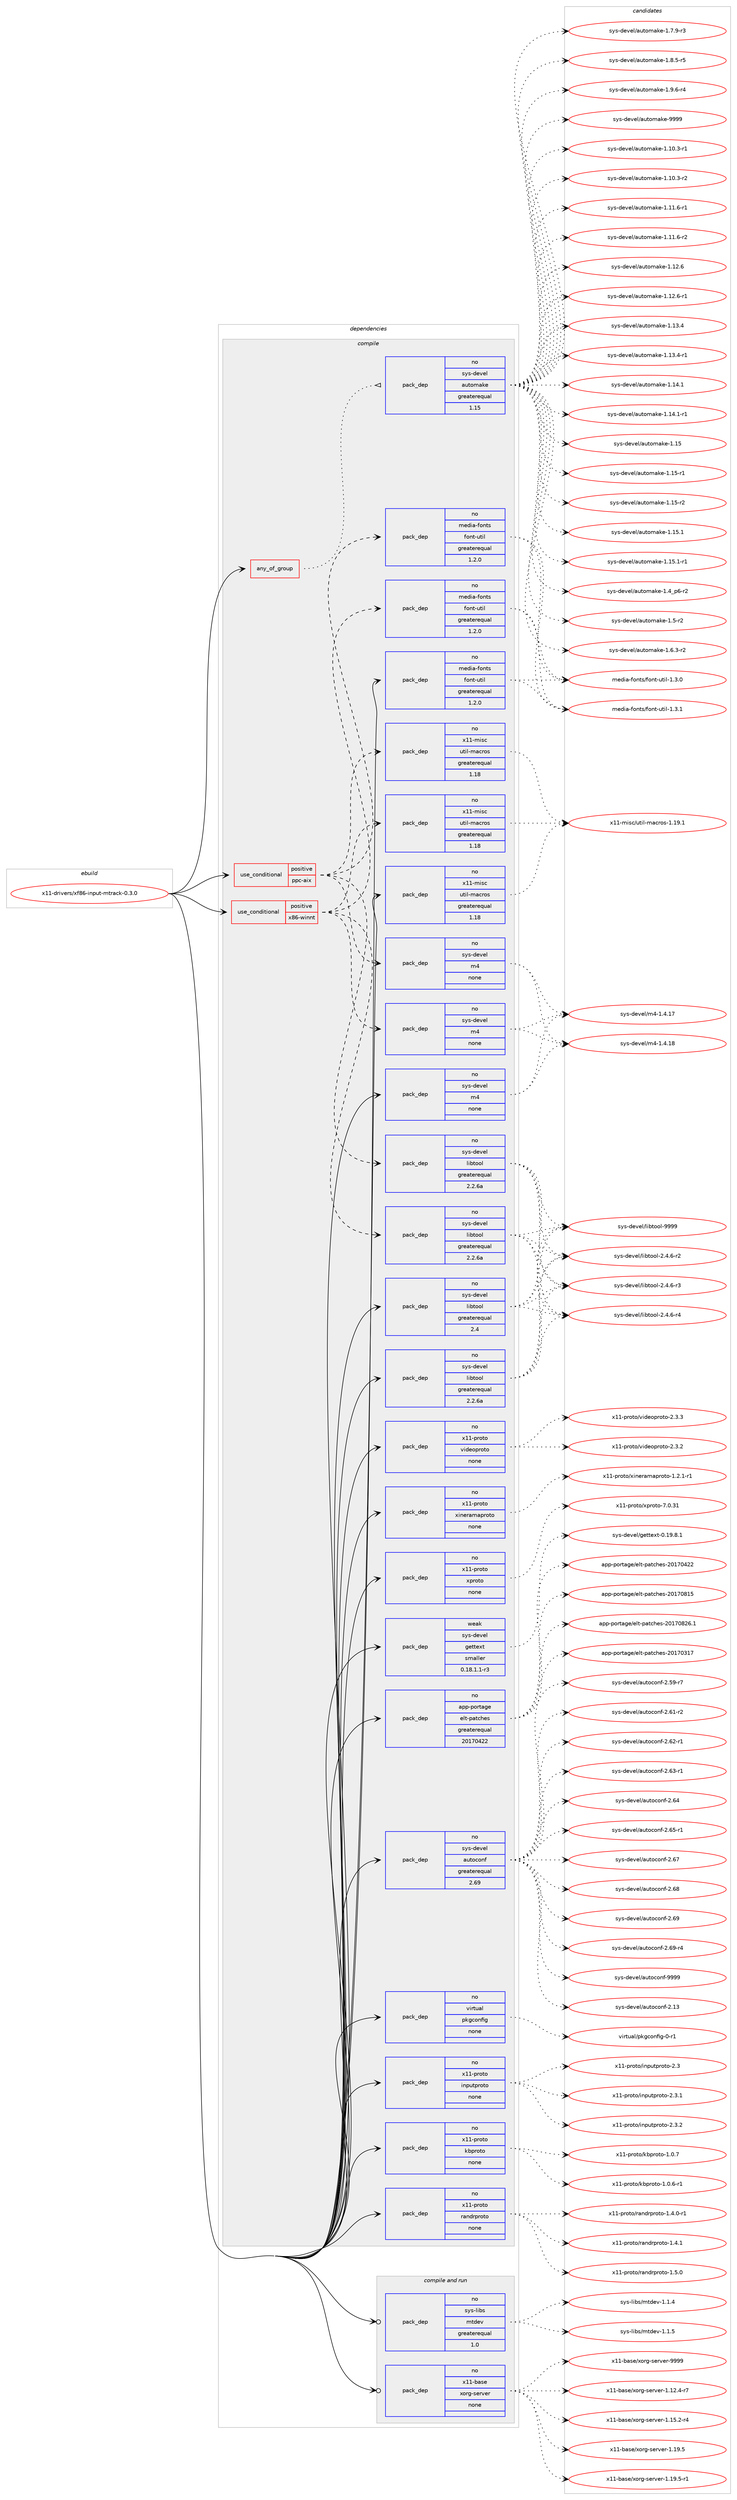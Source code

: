 digraph prolog {

# *************
# Graph options
# *************

newrank=true;
concentrate=true;
compound=true;
graph [rankdir=LR,fontname=Helvetica,fontsize=10,ranksep=1.5];#, ranksep=2.5, nodesep=0.2];
edge  [arrowhead=vee];
node  [fontname=Helvetica,fontsize=10];

# **********
# The ebuild
# **********

subgraph cluster_leftcol {
color=gray;
rank=same;
label=<<i>ebuild</i>>;
id [label="x11-drivers/xf86-input-mtrack-0.3.0", color=red, width=4, href="../x11-drivers/xf86-input-mtrack-0.3.0.svg"];
}

# ****************
# The dependencies
# ****************

subgraph cluster_midcol {
color=gray;
label=<<i>dependencies</i>>;
subgraph cluster_compile {
fillcolor="#eeeeee";
style=filled;
label=<<i>compile</i>>;
subgraph any9133 {
dependency512741 [label=<<TABLE BORDER="0" CELLBORDER="1" CELLSPACING="0" CELLPADDING="4"><TR><TD CELLPADDING="10">any_of_group</TD></TR></TABLE>>, shape=none, color=red];subgraph pack381404 {
dependency512742 [label=<<TABLE BORDER="0" CELLBORDER="1" CELLSPACING="0" CELLPADDING="4" WIDTH="220"><TR><TD ROWSPAN="6" CELLPADDING="30">pack_dep</TD></TR><TR><TD WIDTH="110">no</TD></TR><TR><TD>sys-devel</TD></TR><TR><TD>automake</TD></TR><TR><TD>greaterequal</TD></TR><TR><TD>1.15</TD></TR></TABLE>>, shape=none, color=blue];
}
dependency512741:e -> dependency512742:w [weight=20,style="dotted",arrowhead="oinv"];
}
id:e -> dependency512741:w [weight=20,style="solid",arrowhead="vee"];
subgraph cond121865 {
dependency512743 [label=<<TABLE BORDER="0" CELLBORDER="1" CELLSPACING="0" CELLPADDING="4"><TR><TD ROWSPAN="3" CELLPADDING="10">use_conditional</TD></TR><TR><TD>positive</TD></TR><TR><TD>ppc-aix</TD></TR></TABLE>>, shape=none, color=red];
subgraph pack381405 {
dependency512744 [label=<<TABLE BORDER="0" CELLBORDER="1" CELLSPACING="0" CELLPADDING="4" WIDTH="220"><TR><TD ROWSPAN="6" CELLPADDING="30">pack_dep</TD></TR><TR><TD WIDTH="110">no</TD></TR><TR><TD>sys-devel</TD></TR><TR><TD>libtool</TD></TR><TR><TD>greaterequal</TD></TR><TR><TD>2.2.6a</TD></TR></TABLE>>, shape=none, color=blue];
}
dependency512743:e -> dependency512744:w [weight=20,style="dashed",arrowhead="vee"];
subgraph pack381406 {
dependency512745 [label=<<TABLE BORDER="0" CELLBORDER="1" CELLSPACING="0" CELLPADDING="4" WIDTH="220"><TR><TD ROWSPAN="6" CELLPADDING="30">pack_dep</TD></TR><TR><TD WIDTH="110">no</TD></TR><TR><TD>sys-devel</TD></TR><TR><TD>m4</TD></TR><TR><TD>none</TD></TR><TR><TD></TD></TR></TABLE>>, shape=none, color=blue];
}
dependency512743:e -> dependency512745:w [weight=20,style="dashed",arrowhead="vee"];
subgraph pack381407 {
dependency512746 [label=<<TABLE BORDER="0" CELLBORDER="1" CELLSPACING="0" CELLPADDING="4" WIDTH="220"><TR><TD ROWSPAN="6" CELLPADDING="30">pack_dep</TD></TR><TR><TD WIDTH="110">no</TD></TR><TR><TD>x11-misc</TD></TR><TR><TD>util-macros</TD></TR><TR><TD>greaterequal</TD></TR><TR><TD>1.18</TD></TR></TABLE>>, shape=none, color=blue];
}
dependency512743:e -> dependency512746:w [weight=20,style="dashed",arrowhead="vee"];
subgraph pack381408 {
dependency512747 [label=<<TABLE BORDER="0" CELLBORDER="1" CELLSPACING="0" CELLPADDING="4" WIDTH="220"><TR><TD ROWSPAN="6" CELLPADDING="30">pack_dep</TD></TR><TR><TD WIDTH="110">no</TD></TR><TR><TD>media-fonts</TD></TR><TR><TD>font-util</TD></TR><TR><TD>greaterequal</TD></TR><TR><TD>1.2.0</TD></TR></TABLE>>, shape=none, color=blue];
}
dependency512743:e -> dependency512747:w [weight=20,style="dashed",arrowhead="vee"];
}
id:e -> dependency512743:w [weight=20,style="solid",arrowhead="vee"];
subgraph cond121866 {
dependency512748 [label=<<TABLE BORDER="0" CELLBORDER="1" CELLSPACING="0" CELLPADDING="4"><TR><TD ROWSPAN="3" CELLPADDING="10">use_conditional</TD></TR><TR><TD>positive</TD></TR><TR><TD>x86-winnt</TD></TR></TABLE>>, shape=none, color=red];
subgraph pack381409 {
dependency512749 [label=<<TABLE BORDER="0" CELLBORDER="1" CELLSPACING="0" CELLPADDING="4" WIDTH="220"><TR><TD ROWSPAN="6" CELLPADDING="30">pack_dep</TD></TR><TR><TD WIDTH="110">no</TD></TR><TR><TD>sys-devel</TD></TR><TR><TD>libtool</TD></TR><TR><TD>greaterequal</TD></TR><TR><TD>2.2.6a</TD></TR></TABLE>>, shape=none, color=blue];
}
dependency512748:e -> dependency512749:w [weight=20,style="dashed",arrowhead="vee"];
subgraph pack381410 {
dependency512750 [label=<<TABLE BORDER="0" CELLBORDER="1" CELLSPACING="0" CELLPADDING="4" WIDTH="220"><TR><TD ROWSPAN="6" CELLPADDING="30">pack_dep</TD></TR><TR><TD WIDTH="110">no</TD></TR><TR><TD>sys-devel</TD></TR><TR><TD>m4</TD></TR><TR><TD>none</TD></TR><TR><TD></TD></TR></TABLE>>, shape=none, color=blue];
}
dependency512748:e -> dependency512750:w [weight=20,style="dashed",arrowhead="vee"];
subgraph pack381411 {
dependency512751 [label=<<TABLE BORDER="0" CELLBORDER="1" CELLSPACING="0" CELLPADDING="4" WIDTH="220"><TR><TD ROWSPAN="6" CELLPADDING="30">pack_dep</TD></TR><TR><TD WIDTH="110">no</TD></TR><TR><TD>x11-misc</TD></TR><TR><TD>util-macros</TD></TR><TR><TD>greaterequal</TD></TR><TR><TD>1.18</TD></TR></TABLE>>, shape=none, color=blue];
}
dependency512748:e -> dependency512751:w [weight=20,style="dashed",arrowhead="vee"];
subgraph pack381412 {
dependency512752 [label=<<TABLE BORDER="0" CELLBORDER="1" CELLSPACING="0" CELLPADDING="4" WIDTH="220"><TR><TD ROWSPAN="6" CELLPADDING="30">pack_dep</TD></TR><TR><TD WIDTH="110">no</TD></TR><TR><TD>media-fonts</TD></TR><TR><TD>font-util</TD></TR><TR><TD>greaterequal</TD></TR><TR><TD>1.2.0</TD></TR></TABLE>>, shape=none, color=blue];
}
dependency512748:e -> dependency512752:w [weight=20,style="dashed",arrowhead="vee"];
}
id:e -> dependency512748:w [weight=20,style="solid",arrowhead="vee"];
subgraph pack381413 {
dependency512753 [label=<<TABLE BORDER="0" CELLBORDER="1" CELLSPACING="0" CELLPADDING="4" WIDTH="220"><TR><TD ROWSPAN="6" CELLPADDING="30">pack_dep</TD></TR><TR><TD WIDTH="110">no</TD></TR><TR><TD>app-portage</TD></TR><TR><TD>elt-patches</TD></TR><TR><TD>greaterequal</TD></TR><TR><TD>20170422</TD></TR></TABLE>>, shape=none, color=blue];
}
id:e -> dependency512753:w [weight=20,style="solid",arrowhead="vee"];
subgraph pack381414 {
dependency512754 [label=<<TABLE BORDER="0" CELLBORDER="1" CELLSPACING="0" CELLPADDING="4" WIDTH="220"><TR><TD ROWSPAN="6" CELLPADDING="30">pack_dep</TD></TR><TR><TD WIDTH="110">no</TD></TR><TR><TD>media-fonts</TD></TR><TR><TD>font-util</TD></TR><TR><TD>greaterequal</TD></TR><TR><TD>1.2.0</TD></TR></TABLE>>, shape=none, color=blue];
}
id:e -> dependency512754:w [weight=20,style="solid",arrowhead="vee"];
subgraph pack381415 {
dependency512755 [label=<<TABLE BORDER="0" CELLBORDER="1" CELLSPACING="0" CELLPADDING="4" WIDTH="220"><TR><TD ROWSPAN="6" CELLPADDING="30">pack_dep</TD></TR><TR><TD WIDTH="110">no</TD></TR><TR><TD>sys-devel</TD></TR><TR><TD>autoconf</TD></TR><TR><TD>greaterequal</TD></TR><TR><TD>2.69</TD></TR></TABLE>>, shape=none, color=blue];
}
id:e -> dependency512755:w [weight=20,style="solid",arrowhead="vee"];
subgraph pack381416 {
dependency512756 [label=<<TABLE BORDER="0" CELLBORDER="1" CELLSPACING="0" CELLPADDING="4" WIDTH="220"><TR><TD ROWSPAN="6" CELLPADDING="30">pack_dep</TD></TR><TR><TD WIDTH="110">no</TD></TR><TR><TD>sys-devel</TD></TR><TR><TD>libtool</TD></TR><TR><TD>greaterequal</TD></TR><TR><TD>2.2.6a</TD></TR></TABLE>>, shape=none, color=blue];
}
id:e -> dependency512756:w [weight=20,style="solid",arrowhead="vee"];
subgraph pack381417 {
dependency512757 [label=<<TABLE BORDER="0" CELLBORDER="1" CELLSPACING="0" CELLPADDING="4" WIDTH="220"><TR><TD ROWSPAN="6" CELLPADDING="30">pack_dep</TD></TR><TR><TD WIDTH="110">no</TD></TR><TR><TD>sys-devel</TD></TR><TR><TD>libtool</TD></TR><TR><TD>greaterequal</TD></TR><TR><TD>2.4</TD></TR></TABLE>>, shape=none, color=blue];
}
id:e -> dependency512757:w [weight=20,style="solid",arrowhead="vee"];
subgraph pack381418 {
dependency512758 [label=<<TABLE BORDER="0" CELLBORDER="1" CELLSPACING="0" CELLPADDING="4" WIDTH="220"><TR><TD ROWSPAN="6" CELLPADDING="30">pack_dep</TD></TR><TR><TD WIDTH="110">no</TD></TR><TR><TD>sys-devel</TD></TR><TR><TD>m4</TD></TR><TR><TD>none</TD></TR><TR><TD></TD></TR></TABLE>>, shape=none, color=blue];
}
id:e -> dependency512758:w [weight=20,style="solid",arrowhead="vee"];
subgraph pack381419 {
dependency512759 [label=<<TABLE BORDER="0" CELLBORDER="1" CELLSPACING="0" CELLPADDING="4" WIDTH="220"><TR><TD ROWSPAN="6" CELLPADDING="30">pack_dep</TD></TR><TR><TD WIDTH="110">no</TD></TR><TR><TD>virtual</TD></TR><TR><TD>pkgconfig</TD></TR><TR><TD>none</TD></TR><TR><TD></TD></TR></TABLE>>, shape=none, color=blue];
}
id:e -> dependency512759:w [weight=20,style="solid",arrowhead="vee"];
subgraph pack381420 {
dependency512760 [label=<<TABLE BORDER="0" CELLBORDER="1" CELLSPACING="0" CELLPADDING="4" WIDTH="220"><TR><TD ROWSPAN="6" CELLPADDING="30">pack_dep</TD></TR><TR><TD WIDTH="110">no</TD></TR><TR><TD>x11-misc</TD></TR><TR><TD>util-macros</TD></TR><TR><TD>greaterequal</TD></TR><TR><TD>1.18</TD></TR></TABLE>>, shape=none, color=blue];
}
id:e -> dependency512760:w [weight=20,style="solid",arrowhead="vee"];
subgraph pack381421 {
dependency512761 [label=<<TABLE BORDER="0" CELLBORDER="1" CELLSPACING="0" CELLPADDING="4" WIDTH="220"><TR><TD ROWSPAN="6" CELLPADDING="30">pack_dep</TD></TR><TR><TD WIDTH="110">no</TD></TR><TR><TD>x11-proto</TD></TR><TR><TD>inputproto</TD></TR><TR><TD>none</TD></TR><TR><TD></TD></TR></TABLE>>, shape=none, color=blue];
}
id:e -> dependency512761:w [weight=20,style="solid",arrowhead="vee"];
subgraph pack381422 {
dependency512762 [label=<<TABLE BORDER="0" CELLBORDER="1" CELLSPACING="0" CELLPADDING="4" WIDTH="220"><TR><TD ROWSPAN="6" CELLPADDING="30">pack_dep</TD></TR><TR><TD WIDTH="110">no</TD></TR><TR><TD>x11-proto</TD></TR><TR><TD>kbproto</TD></TR><TR><TD>none</TD></TR><TR><TD></TD></TR></TABLE>>, shape=none, color=blue];
}
id:e -> dependency512762:w [weight=20,style="solid",arrowhead="vee"];
subgraph pack381423 {
dependency512763 [label=<<TABLE BORDER="0" CELLBORDER="1" CELLSPACING="0" CELLPADDING="4" WIDTH="220"><TR><TD ROWSPAN="6" CELLPADDING="30">pack_dep</TD></TR><TR><TD WIDTH="110">no</TD></TR><TR><TD>x11-proto</TD></TR><TR><TD>randrproto</TD></TR><TR><TD>none</TD></TR><TR><TD></TD></TR></TABLE>>, shape=none, color=blue];
}
id:e -> dependency512763:w [weight=20,style="solid",arrowhead="vee"];
subgraph pack381424 {
dependency512764 [label=<<TABLE BORDER="0" CELLBORDER="1" CELLSPACING="0" CELLPADDING="4" WIDTH="220"><TR><TD ROWSPAN="6" CELLPADDING="30">pack_dep</TD></TR><TR><TD WIDTH="110">no</TD></TR><TR><TD>x11-proto</TD></TR><TR><TD>videoproto</TD></TR><TR><TD>none</TD></TR><TR><TD></TD></TR></TABLE>>, shape=none, color=blue];
}
id:e -> dependency512764:w [weight=20,style="solid",arrowhead="vee"];
subgraph pack381425 {
dependency512765 [label=<<TABLE BORDER="0" CELLBORDER="1" CELLSPACING="0" CELLPADDING="4" WIDTH="220"><TR><TD ROWSPAN="6" CELLPADDING="30">pack_dep</TD></TR><TR><TD WIDTH="110">no</TD></TR><TR><TD>x11-proto</TD></TR><TR><TD>xineramaproto</TD></TR><TR><TD>none</TD></TR><TR><TD></TD></TR></TABLE>>, shape=none, color=blue];
}
id:e -> dependency512765:w [weight=20,style="solid",arrowhead="vee"];
subgraph pack381426 {
dependency512766 [label=<<TABLE BORDER="0" CELLBORDER="1" CELLSPACING="0" CELLPADDING="4" WIDTH="220"><TR><TD ROWSPAN="6" CELLPADDING="30">pack_dep</TD></TR><TR><TD WIDTH="110">no</TD></TR><TR><TD>x11-proto</TD></TR><TR><TD>xproto</TD></TR><TR><TD>none</TD></TR><TR><TD></TD></TR></TABLE>>, shape=none, color=blue];
}
id:e -> dependency512766:w [weight=20,style="solid",arrowhead="vee"];
subgraph pack381427 {
dependency512767 [label=<<TABLE BORDER="0" CELLBORDER="1" CELLSPACING="0" CELLPADDING="4" WIDTH="220"><TR><TD ROWSPAN="6" CELLPADDING="30">pack_dep</TD></TR><TR><TD WIDTH="110">weak</TD></TR><TR><TD>sys-devel</TD></TR><TR><TD>gettext</TD></TR><TR><TD>smaller</TD></TR><TR><TD>0.18.1.1-r3</TD></TR></TABLE>>, shape=none, color=blue];
}
id:e -> dependency512767:w [weight=20,style="solid",arrowhead="vee"];
}
subgraph cluster_compileandrun {
fillcolor="#eeeeee";
style=filled;
label=<<i>compile and run</i>>;
subgraph pack381428 {
dependency512768 [label=<<TABLE BORDER="0" CELLBORDER="1" CELLSPACING="0" CELLPADDING="4" WIDTH="220"><TR><TD ROWSPAN="6" CELLPADDING="30">pack_dep</TD></TR><TR><TD WIDTH="110">no</TD></TR><TR><TD>sys-libs</TD></TR><TR><TD>mtdev</TD></TR><TR><TD>greaterequal</TD></TR><TR><TD>1.0</TD></TR></TABLE>>, shape=none, color=blue];
}
id:e -> dependency512768:w [weight=20,style="solid",arrowhead="odotvee"];
subgraph pack381429 {
dependency512769 [label=<<TABLE BORDER="0" CELLBORDER="1" CELLSPACING="0" CELLPADDING="4" WIDTH="220"><TR><TD ROWSPAN="6" CELLPADDING="30">pack_dep</TD></TR><TR><TD WIDTH="110">no</TD></TR><TR><TD>x11-base</TD></TR><TR><TD>xorg-server</TD></TR><TR><TD>none</TD></TR><TR><TD></TD></TR></TABLE>>, shape=none, color=blue];
}
id:e -> dependency512769:w [weight=20,style="solid",arrowhead="odotvee"];
}
subgraph cluster_run {
fillcolor="#eeeeee";
style=filled;
label=<<i>run</i>>;
}
}

# **************
# The candidates
# **************

subgraph cluster_choices {
rank=same;
color=gray;
label=<<i>candidates</i>>;

subgraph choice381404 {
color=black;
nodesep=1;
choice11512111545100101118101108479711711611110997107101454946494846514511449 [label="sys-devel/automake-1.10.3-r1", color=red, width=4,href="../sys-devel/automake-1.10.3-r1.svg"];
choice11512111545100101118101108479711711611110997107101454946494846514511450 [label="sys-devel/automake-1.10.3-r2", color=red, width=4,href="../sys-devel/automake-1.10.3-r2.svg"];
choice11512111545100101118101108479711711611110997107101454946494946544511449 [label="sys-devel/automake-1.11.6-r1", color=red, width=4,href="../sys-devel/automake-1.11.6-r1.svg"];
choice11512111545100101118101108479711711611110997107101454946494946544511450 [label="sys-devel/automake-1.11.6-r2", color=red, width=4,href="../sys-devel/automake-1.11.6-r2.svg"];
choice1151211154510010111810110847971171161111099710710145494649504654 [label="sys-devel/automake-1.12.6", color=red, width=4,href="../sys-devel/automake-1.12.6.svg"];
choice11512111545100101118101108479711711611110997107101454946495046544511449 [label="sys-devel/automake-1.12.6-r1", color=red, width=4,href="../sys-devel/automake-1.12.6-r1.svg"];
choice1151211154510010111810110847971171161111099710710145494649514652 [label="sys-devel/automake-1.13.4", color=red, width=4,href="../sys-devel/automake-1.13.4.svg"];
choice11512111545100101118101108479711711611110997107101454946495146524511449 [label="sys-devel/automake-1.13.4-r1", color=red, width=4,href="../sys-devel/automake-1.13.4-r1.svg"];
choice1151211154510010111810110847971171161111099710710145494649524649 [label="sys-devel/automake-1.14.1", color=red, width=4,href="../sys-devel/automake-1.14.1.svg"];
choice11512111545100101118101108479711711611110997107101454946495246494511449 [label="sys-devel/automake-1.14.1-r1", color=red, width=4,href="../sys-devel/automake-1.14.1-r1.svg"];
choice115121115451001011181011084797117116111109971071014549464953 [label="sys-devel/automake-1.15", color=red, width=4,href="../sys-devel/automake-1.15.svg"];
choice1151211154510010111810110847971171161111099710710145494649534511449 [label="sys-devel/automake-1.15-r1", color=red, width=4,href="../sys-devel/automake-1.15-r1.svg"];
choice1151211154510010111810110847971171161111099710710145494649534511450 [label="sys-devel/automake-1.15-r2", color=red, width=4,href="../sys-devel/automake-1.15-r2.svg"];
choice1151211154510010111810110847971171161111099710710145494649534649 [label="sys-devel/automake-1.15.1", color=red, width=4,href="../sys-devel/automake-1.15.1.svg"];
choice11512111545100101118101108479711711611110997107101454946495346494511449 [label="sys-devel/automake-1.15.1-r1", color=red, width=4,href="../sys-devel/automake-1.15.1-r1.svg"];
choice115121115451001011181011084797117116111109971071014549465295112544511450 [label="sys-devel/automake-1.4_p6-r2", color=red, width=4,href="../sys-devel/automake-1.4_p6-r2.svg"];
choice11512111545100101118101108479711711611110997107101454946534511450 [label="sys-devel/automake-1.5-r2", color=red, width=4,href="../sys-devel/automake-1.5-r2.svg"];
choice115121115451001011181011084797117116111109971071014549465446514511450 [label="sys-devel/automake-1.6.3-r2", color=red, width=4,href="../sys-devel/automake-1.6.3-r2.svg"];
choice115121115451001011181011084797117116111109971071014549465546574511451 [label="sys-devel/automake-1.7.9-r3", color=red, width=4,href="../sys-devel/automake-1.7.9-r3.svg"];
choice115121115451001011181011084797117116111109971071014549465646534511453 [label="sys-devel/automake-1.8.5-r5", color=red, width=4,href="../sys-devel/automake-1.8.5-r5.svg"];
choice115121115451001011181011084797117116111109971071014549465746544511452 [label="sys-devel/automake-1.9.6-r4", color=red, width=4,href="../sys-devel/automake-1.9.6-r4.svg"];
choice115121115451001011181011084797117116111109971071014557575757 [label="sys-devel/automake-9999", color=red, width=4,href="../sys-devel/automake-9999.svg"];
dependency512742:e -> choice11512111545100101118101108479711711611110997107101454946494846514511449:w [style=dotted,weight="100"];
dependency512742:e -> choice11512111545100101118101108479711711611110997107101454946494846514511450:w [style=dotted,weight="100"];
dependency512742:e -> choice11512111545100101118101108479711711611110997107101454946494946544511449:w [style=dotted,weight="100"];
dependency512742:e -> choice11512111545100101118101108479711711611110997107101454946494946544511450:w [style=dotted,weight="100"];
dependency512742:e -> choice1151211154510010111810110847971171161111099710710145494649504654:w [style=dotted,weight="100"];
dependency512742:e -> choice11512111545100101118101108479711711611110997107101454946495046544511449:w [style=dotted,weight="100"];
dependency512742:e -> choice1151211154510010111810110847971171161111099710710145494649514652:w [style=dotted,weight="100"];
dependency512742:e -> choice11512111545100101118101108479711711611110997107101454946495146524511449:w [style=dotted,weight="100"];
dependency512742:e -> choice1151211154510010111810110847971171161111099710710145494649524649:w [style=dotted,weight="100"];
dependency512742:e -> choice11512111545100101118101108479711711611110997107101454946495246494511449:w [style=dotted,weight="100"];
dependency512742:e -> choice115121115451001011181011084797117116111109971071014549464953:w [style=dotted,weight="100"];
dependency512742:e -> choice1151211154510010111810110847971171161111099710710145494649534511449:w [style=dotted,weight="100"];
dependency512742:e -> choice1151211154510010111810110847971171161111099710710145494649534511450:w [style=dotted,weight="100"];
dependency512742:e -> choice1151211154510010111810110847971171161111099710710145494649534649:w [style=dotted,weight="100"];
dependency512742:e -> choice11512111545100101118101108479711711611110997107101454946495346494511449:w [style=dotted,weight="100"];
dependency512742:e -> choice115121115451001011181011084797117116111109971071014549465295112544511450:w [style=dotted,weight="100"];
dependency512742:e -> choice11512111545100101118101108479711711611110997107101454946534511450:w [style=dotted,weight="100"];
dependency512742:e -> choice115121115451001011181011084797117116111109971071014549465446514511450:w [style=dotted,weight="100"];
dependency512742:e -> choice115121115451001011181011084797117116111109971071014549465546574511451:w [style=dotted,weight="100"];
dependency512742:e -> choice115121115451001011181011084797117116111109971071014549465646534511453:w [style=dotted,weight="100"];
dependency512742:e -> choice115121115451001011181011084797117116111109971071014549465746544511452:w [style=dotted,weight="100"];
dependency512742:e -> choice115121115451001011181011084797117116111109971071014557575757:w [style=dotted,weight="100"];
}
subgraph choice381405 {
color=black;
nodesep=1;
choice1151211154510010111810110847108105981161111111084550465246544511450 [label="sys-devel/libtool-2.4.6-r2", color=red, width=4,href="../sys-devel/libtool-2.4.6-r2.svg"];
choice1151211154510010111810110847108105981161111111084550465246544511451 [label="sys-devel/libtool-2.4.6-r3", color=red, width=4,href="../sys-devel/libtool-2.4.6-r3.svg"];
choice1151211154510010111810110847108105981161111111084550465246544511452 [label="sys-devel/libtool-2.4.6-r4", color=red, width=4,href="../sys-devel/libtool-2.4.6-r4.svg"];
choice1151211154510010111810110847108105981161111111084557575757 [label="sys-devel/libtool-9999", color=red, width=4,href="../sys-devel/libtool-9999.svg"];
dependency512744:e -> choice1151211154510010111810110847108105981161111111084550465246544511450:w [style=dotted,weight="100"];
dependency512744:e -> choice1151211154510010111810110847108105981161111111084550465246544511451:w [style=dotted,weight="100"];
dependency512744:e -> choice1151211154510010111810110847108105981161111111084550465246544511452:w [style=dotted,weight="100"];
dependency512744:e -> choice1151211154510010111810110847108105981161111111084557575757:w [style=dotted,weight="100"];
}
subgraph choice381406 {
color=black;
nodesep=1;
choice11512111545100101118101108471095245494652464955 [label="sys-devel/m4-1.4.17", color=red, width=4,href="../sys-devel/m4-1.4.17.svg"];
choice11512111545100101118101108471095245494652464956 [label="sys-devel/m4-1.4.18", color=red, width=4,href="../sys-devel/m4-1.4.18.svg"];
dependency512745:e -> choice11512111545100101118101108471095245494652464955:w [style=dotted,weight="100"];
dependency512745:e -> choice11512111545100101118101108471095245494652464956:w [style=dotted,weight="100"];
}
subgraph choice381407 {
color=black;
nodesep=1;
choice120494945109105115994711711610510845109979911411111545494649574649 [label="x11-misc/util-macros-1.19.1", color=red, width=4,href="../x11-misc/util-macros-1.19.1.svg"];
dependency512746:e -> choice120494945109105115994711711610510845109979911411111545494649574649:w [style=dotted,weight="100"];
}
subgraph choice381408 {
color=black;
nodesep=1;
choice10910110010597451021111101161154710211111011645117116105108454946514648 [label="media-fonts/font-util-1.3.0", color=red, width=4,href="../media-fonts/font-util-1.3.0.svg"];
choice10910110010597451021111101161154710211111011645117116105108454946514649 [label="media-fonts/font-util-1.3.1", color=red, width=4,href="../media-fonts/font-util-1.3.1.svg"];
dependency512747:e -> choice10910110010597451021111101161154710211111011645117116105108454946514648:w [style=dotted,weight="100"];
dependency512747:e -> choice10910110010597451021111101161154710211111011645117116105108454946514649:w [style=dotted,weight="100"];
}
subgraph choice381409 {
color=black;
nodesep=1;
choice1151211154510010111810110847108105981161111111084550465246544511450 [label="sys-devel/libtool-2.4.6-r2", color=red, width=4,href="../sys-devel/libtool-2.4.6-r2.svg"];
choice1151211154510010111810110847108105981161111111084550465246544511451 [label="sys-devel/libtool-2.4.6-r3", color=red, width=4,href="../sys-devel/libtool-2.4.6-r3.svg"];
choice1151211154510010111810110847108105981161111111084550465246544511452 [label="sys-devel/libtool-2.4.6-r4", color=red, width=4,href="../sys-devel/libtool-2.4.6-r4.svg"];
choice1151211154510010111810110847108105981161111111084557575757 [label="sys-devel/libtool-9999", color=red, width=4,href="../sys-devel/libtool-9999.svg"];
dependency512749:e -> choice1151211154510010111810110847108105981161111111084550465246544511450:w [style=dotted,weight="100"];
dependency512749:e -> choice1151211154510010111810110847108105981161111111084550465246544511451:w [style=dotted,weight="100"];
dependency512749:e -> choice1151211154510010111810110847108105981161111111084550465246544511452:w [style=dotted,weight="100"];
dependency512749:e -> choice1151211154510010111810110847108105981161111111084557575757:w [style=dotted,weight="100"];
}
subgraph choice381410 {
color=black;
nodesep=1;
choice11512111545100101118101108471095245494652464955 [label="sys-devel/m4-1.4.17", color=red, width=4,href="../sys-devel/m4-1.4.17.svg"];
choice11512111545100101118101108471095245494652464956 [label="sys-devel/m4-1.4.18", color=red, width=4,href="../sys-devel/m4-1.4.18.svg"];
dependency512750:e -> choice11512111545100101118101108471095245494652464955:w [style=dotted,weight="100"];
dependency512750:e -> choice11512111545100101118101108471095245494652464956:w [style=dotted,weight="100"];
}
subgraph choice381411 {
color=black;
nodesep=1;
choice120494945109105115994711711610510845109979911411111545494649574649 [label="x11-misc/util-macros-1.19.1", color=red, width=4,href="../x11-misc/util-macros-1.19.1.svg"];
dependency512751:e -> choice120494945109105115994711711610510845109979911411111545494649574649:w [style=dotted,weight="100"];
}
subgraph choice381412 {
color=black;
nodesep=1;
choice10910110010597451021111101161154710211111011645117116105108454946514648 [label="media-fonts/font-util-1.3.0", color=red, width=4,href="../media-fonts/font-util-1.3.0.svg"];
choice10910110010597451021111101161154710211111011645117116105108454946514649 [label="media-fonts/font-util-1.3.1", color=red, width=4,href="../media-fonts/font-util-1.3.1.svg"];
dependency512752:e -> choice10910110010597451021111101161154710211111011645117116105108454946514648:w [style=dotted,weight="100"];
dependency512752:e -> choice10910110010597451021111101161154710211111011645117116105108454946514649:w [style=dotted,weight="100"];
}
subgraph choice381413 {
color=black;
nodesep=1;
choice97112112451121111141169710310147101108116451129711699104101115455048495548514955 [label="app-portage/elt-patches-20170317", color=red, width=4,href="../app-portage/elt-patches-20170317.svg"];
choice97112112451121111141169710310147101108116451129711699104101115455048495548525050 [label="app-portage/elt-patches-20170422", color=red, width=4,href="../app-portage/elt-patches-20170422.svg"];
choice97112112451121111141169710310147101108116451129711699104101115455048495548564953 [label="app-portage/elt-patches-20170815", color=red, width=4,href="../app-portage/elt-patches-20170815.svg"];
choice971121124511211111411697103101471011081164511297116991041011154550484955485650544649 [label="app-portage/elt-patches-20170826.1", color=red, width=4,href="../app-portage/elt-patches-20170826.1.svg"];
dependency512753:e -> choice97112112451121111141169710310147101108116451129711699104101115455048495548514955:w [style=dotted,weight="100"];
dependency512753:e -> choice97112112451121111141169710310147101108116451129711699104101115455048495548525050:w [style=dotted,weight="100"];
dependency512753:e -> choice97112112451121111141169710310147101108116451129711699104101115455048495548564953:w [style=dotted,weight="100"];
dependency512753:e -> choice971121124511211111411697103101471011081164511297116991041011154550484955485650544649:w [style=dotted,weight="100"];
}
subgraph choice381414 {
color=black;
nodesep=1;
choice10910110010597451021111101161154710211111011645117116105108454946514648 [label="media-fonts/font-util-1.3.0", color=red, width=4,href="../media-fonts/font-util-1.3.0.svg"];
choice10910110010597451021111101161154710211111011645117116105108454946514649 [label="media-fonts/font-util-1.3.1", color=red, width=4,href="../media-fonts/font-util-1.3.1.svg"];
dependency512754:e -> choice10910110010597451021111101161154710211111011645117116105108454946514648:w [style=dotted,weight="100"];
dependency512754:e -> choice10910110010597451021111101161154710211111011645117116105108454946514649:w [style=dotted,weight="100"];
}
subgraph choice381415 {
color=black;
nodesep=1;
choice115121115451001011181011084797117116111991111101024550464951 [label="sys-devel/autoconf-2.13", color=red, width=4,href="../sys-devel/autoconf-2.13.svg"];
choice1151211154510010111810110847971171161119911111010245504653574511455 [label="sys-devel/autoconf-2.59-r7", color=red, width=4,href="../sys-devel/autoconf-2.59-r7.svg"];
choice1151211154510010111810110847971171161119911111010245504654494511450 [label="sys-devel/autoconf-2.61-r2", color=red, width=4,href="../sys-devel/autoconf-2.61-r2.svg"];
choice1151211154510010111810110847971171161119911111010245504654504511449 [label="sys-devel/autoconf-2.62-r1", color=red, width=4,href="../sys-devel/autoconf-2.62-r1.svg"];
choice1151211154510010111810110847971171161119911111010245504654514511449 [label="sys-devel/autoconf-2.63-r1", color=red, width=4,href="../sys-devel/autoconf-2.63-r1.svg"];
choice115121115451001011181011084797117116111991111101024550465452 [label="sys-devel/autoconf-2.64", color=red, width=4,href="../sys-devel/autoconf-2.64.svg"];
choice1151211154510010111810110847971171161119911111010245504654534511449 [label="sys-devel/autoconf-2.65-r1", color=red, width=4,href="../sys-devel/autoconf-2.65-r1.svg"];
choice115121115451001011181011084797117116111991111101024550465455 [label="sys-devel/autoconf-2.67", color=red, width=4,href="../sys-devel/autoconf-2.67.svg"];
choice115121115451001011181011084797117116111991111101024550465456 [label="sys-devel/autoconf-2.68", color=red, width=4,href="../sys-devel/autoconf-2.68.svg"];
choice115121115451001011181011084797117116111991111101024550465457 [label="sys-devel/autoconf-2.69", color=red, width=4,href="../sys-devel/autoconf-2.69.svg"];
choice1151211154510010111810110847971171161119911111010245504654574511452 [label="sys-devel/autoconf-2.69-r4", color=red, width=4,href="../sys-devel/autoconf-2.69-r4.svg"];
choice115121115451001011181011084797117116111991111101024557575757 [label="sys-devel/autoconf-9999", color=red, width=4,href="../sys-devel/autoconf-9999.svg"];
dependency512755:e -> choice115121115451001011181011084797117116111991111101024550464951:w [style=dotted,weight="100"];
dependency512755:e -> choice1151211154510010111810110847971171161119911111010245504653574511455:w [style=dotted,weight="100"];
dependency512755:e -> choice1151211154510010111810110847971171161119911111010245504654494511450:w [style=dotted,weight="100"];
dependency512755:e -> choice1151211154510010111810110847971171161119911111010245504654504511449:w [style=dotted,weight="100"];
dependency512755:e -> choice1151211154510010111810110847971171161119911111010245504654514511449:w [style=dotted,weight="100"];
dependency512755:e -> choice115121115451001011181011084797117116111991111101024550465452:w [style=dotted,weight="100"];
dependency512755:e -> choice1151211154510010111810110847971171161119911111010245504654534511449:w [style=dotted,weight="100"];
dependency512755:e -> choice115121115451001011181011084797117116111991111101024550465455:w [style=dotted,weight="100"];
dependency512755:e -> choice115121115451001011181011084797117116111991111101024550465456:w [style=dotted,weight="100"];
dependency512755:e -> choice115121115451001011181011084797117116111991111101024550465457:w [style=dotted,weight="100"];
dependency512755:e -> choice1151211154510010111810110847971171161119911111010245504654574511452:w [style=dotted,weight="100"];
dependency512755:e -> choice115121115451001011181011084797117116111991111101024557575757:w [style=dotted,weight="100"];
}
subgraph choice381416 {
color=black;
nodesep=1;
choice1151211154510010111810110847108105981161111111084550465246544511450 [label="sys-devel/libtool-2.4.6-r2", color=red, width=4,href="../sys-devel/libtool-2.4.6-r2.svg"];
choice1151211154510010111810110847108105981161111111084550465246544511451 [label="sys-devel/libtool-2.4.6-r3", color=red, width=4,href="../sys-devel/libtool-2.4.6-r3.svg"];
choice1151211154510010111810110847108105981161111111084550465246544511452 [label="sys-devel/libtool-2.4.6-r4", color=red, width=4,href="../sys-devel/libtool-2.4.6-r4.svg"];
choice1151211154510010111810110847108105981161111111084557575757 [label="sys-devel/libtool-9999", color=red, width=4,href="../sys-devel/libtool-9999.svg"];
dependency512756:e -> choice1151211154510010111810110847108105981161111111084550465246544511450:w [style=dotted,weight="100"];
dependency512756:e -> choice1151211154510010111810110847108105981161111111084550465246544511451:w [style=dotted,weight="100"];
dependency512756:e -> choice1151211154510010111810110847108105981161111111084550465246544511452:w [style=dotted,weight="100"];
dependency512756:e -> choice1151211154510010111810110847108105981161111111084557575757:w [style=dotted,weight="100"];
}
subgraph choice381417 {
color=black;
nodesep=1;
choice1151211154510010111810110847108105981161111111084550465246544511450 [label="sys-devel/libtool-2.4.6-r2", color=red, width=4,href="../sys-devel/libtool-2.4.6-r2.svg"];
choice1151211154510010111810110847108105981161111111084550465246544511451 [label="sys-devel/libtool-2.4.6-r3", color=red, width=4,href="../sys-devel/libtool-2.4.6-r3.svg"];
choice1151211154510010111810110847108105981161111111084550465246544511452 [label="sys-devel/libtool-2.4.6-r4", color=red, width=4,href="../sys-devel/libtool-2.4.6-r4.svg"];
choice1151211154510010111810110847108105981161111111084557575757 [label="sys-devel/libtool-9999", color=red, width=4,href="../sys-devel/libtool-9999.svg"];
dependency512757:e -> choice1151211154510010111810110847108105981161111111084550465246544511450:w [style=dotted,weight="100"];
dependency512757:e -> choice1151211154510010111810110847108105981161111111084550465246544511451:w [style=dotted,weight="100"];
dependency512757:e -> choice1151211154510010111810110847108105981161111111084550465246544511452:w [style=dotted,weight="100"];
dependency512757:e -> choice1151211154510010111810110847108105981161111111084557575757:w [style=dotted,weight="100"];
}
subgraph choice381418 {
color=black;
nodesep=1;
choice11512111545100101118101108471095245494652464955 [label="sys-devel/m4-1.4.17", color=red, width=4,href="../sys-devel/m4-1.4.17.svg"];
choice11512111545100101118101108471095245494652464956 [label="sys-devel/m4-1.4.18", color=red, width=4,href="../sys-devel/m4-1.4.18.svg"];
dependency512758:e -> choice11512111545100101118101108471095245494652464955:w [style=dotted,weight="100"];
dependency512758:e -> choice11512111545100101118101108471095245494652464956:w [style=dotted,weight="100"];
}
subgraph choice381419 {
color=black;
nodesep=1;
choice11810511411611797108471121071039911111010210510345484511449 [label="virtual/pkgconfig-0-r1", color=red, width=4,href="../virtual/pkgconfig-0-r1.svg"];
dependency512759:e -> choice11810511411611797108471121071039911111010210510345484511449:w [style=dotted,weight="100"];
}
subgraph choice381420 {
color=black;
nodesep=1;
choice120494945109105115994711711610510845109979911411111545494649574649 [label="x11-misc/util-macros-1.19.1", color=red, width=4,href="../x11-misc/util-macros-1.19.1.svg"];
dependency512760:e -> choice120494945109105115994711711610510845109979911411111545494649574649:w [style=dotted,weight="100"];
}
subgraph choice381421 {
color=black;
nodesep=1;
choice1204949451121141111161114710511011211711611211411111611145504651 [label="x11-proto/inputproto-2.3", color=red, width=4,href="../x11-proto/inputproto-2.3.svg"];
choice12049494511211411111611147105110112117116112114111116111455046514649 [label="x11-proto/inputproto-2.3.1", color=red, width=4,href="../x11-proto/inputproto-2.3.1.svg"];
choice12049494511211411111611147105110112117116112114111116111455046514650 [label="x11-proto/inputproto-2.3.2", color=red, width=4,href="../x11-proto/inputproto-2.3.2.svg"];
dependency512761:e -> choice1204949451121141111161114710511011211711611211411111611145504651:w [style=dotted,weight="100"];
dependency512761:e -> choice12049494511211411111611147105110112117116112114111116111455046514649:w [style=dotted,weight="100"];
dependency512761:e -> choice12049494511211411111611147105110112117116112114111116111455046514650:w [style=dotted,weight="100"];
}
subgraph choice381422 {
color=black;
nodesep=1;
choice12049494511211411111611147107981121141111161114549464846544511449 [label="x11-proto/kbproto-1.0.6-r1", color=red, width=4,href="../x11-proto/kbproto-1.0.6-r1.svg"];
choice1204949451121141111161114710798112114111116111454946484655 [label="x11-proto/kbproto-1.0.7", color=red, width=4,href="../x11-proto/kbproto-1.0.7.svg"];
dependency512762:e -> choice12049494511211411111611147107981121141111161114549464846544511449:w [style=dotted,weight="100"];
dependency512762:e -> choice1204949451121141111161114710798112114111116111454946484655:w [style=dotted,weight="100"];
}
subgraph choice381423 {
color=black;
nodesep=1;
choice12049494511211411111611147114971101001141121141111161114549465246484511449 [label="x11-proto/randrproto-1.4.0-r1", color=red, width=4,href="../x11-proto/randrproto-1.4.0-r1.svg"];
choice1204949451121141111161114711497110100114112114111116111454946524649 [label="x11-proto/randrproto-1.4.1", color=red, width=4,href="../x11-proto/randrproto-1.4.1.svg"];
choice1204949451121141111161114711497110100114112114111116111454946534648 [label="x11-proto/randrproto-1.5.0", color=red, width=4,href="../x11-proto/randrproto-1.5.0.svg"];
dependency512763:e -> choice12049494511211411111611147114971101001141121141111161114549465246484511449:w [style=dotted,weight="100"];
dependency512763:e -> choice1204949451121141111161114711497110100114112114111116111454946524649:w [style=dotted,weight="100"];
dependency512763:e -> choice1204949451121141111161114711497110100114112114111116111454946534648:w [style=dotted,weight="100"];
}
subgraph choice381424 {
color=black;
nodesep=1;
choice12049494511211411111611147118105100101111112114111116111455046514650 [label="x11-proto/videoproto-2.3.2", color=red, width=4,href="../x11-proto/videoproto-2.3.2.svg"];
choice12049494511211411111611147118105100101111112114111116111455046514651 [label="x11-proto/videoproto-2.3.3", color=red, width=4,href="../x11-proto/videoproto-2.3.3.svg"];
dependency512764:e -> choice12049494511211411111611147118105100101111112114111116111455046514650:w [style=dotted,weight="100"];
dependency512764:e -> choice12049494511211411111611147118105100101111112114111116111455046514651:w [style=dotted,weight="100"];
}
subgraph choice381425 {
color=black;
nodesep=1;
choice1204949451121141111161114712010511010111497109971121141111161114549465046494511449 [label="x11-proto/xineramaproto-1.2.1-r1", color=red, width=4,href="../x11-proto/xineramaproto-1.2.1-r1.svg"];
dependency512765:e -> choice1204949451121141111161114712010511010111497109971121141111161114549465046494511449:w [style=dotted,weight="100"];
}
subgraph choice381426 {
color=black;
nodesep=1;
choice1204949451121141111161114712011211411111611145554648465149 [label="x11-proto/xproto-7.0.31", color=red, width=4,href="../x11-proto/xproto-7.0.31.svg"];
dependency512766:e -> choice1204949451121141111161114712011211411111611145554648465149:w [style=dotted,weight="100"];
}
subgraph choice381427 {
color=black;
nodesep=1;
choice1151211154510010111810110847103101116116101120116454846495746564649 [label="sys-devel/gettext-0.19.8.1", color=red, width=4,href="../sys-devel/gettext-0.19.8.1.svg"];
dependency512767:e -> choice1151211154510010111810110847103101116116101120116454846495746564649:w [style=dotted,weight="100"];
}
subgraph choice381428 {
color=black;
nodesep=1;
choice115121115451081059811547109116100101118454946494652 [label="sys-libs/mtdev-1.1.4", color=red, width=4,href="../sys-libs/mtdev-1.1.4.svg"];
choice115121115451081059811547109116100101118454946494653 [label="sys-libs/mtdev-1.1.5", color=red, width=4,href="../sys-libs/mtdev-1.1.5.svg"];
dependency512768:e -> choice115121115451081059811547109116100101118454946494652:w [style=dotted,weight="100"];
dependency512768:e -> choice115121115451081059811547109116100101118454946494653:w [style=dotted,weight="100"];
}
subgraph choice381429 {
color=black;
nodesep=1;
choice12049494598971151014712011111410345115101114118101114454946495046524511455 [label="x11-base/xorg-server-1.12.4-r7", color=red, width=4,href="../x11-base/xorg-server-1.12.4-r7.svg"];
choice12049494598971151014712011111410345115101114118101114454946495346504511452 [label="x11-base/xorg-server-1.15.2-r4", color=red, width=4,href="../x11-base/xorg-server-1.15.2-r4.svg"];
choice1204949459897115101471201111141034511510111411810111445494649574653 [label="x11-base/xorg-server-1.19.5", color=red, width=4,href="../x11-base/xorg-server-1.19.5.svg"];
choice12049494598971151014712011111410345115101114118101114454946495746534511449 [label="x11-base/xorg-server-1.19.5-r1", color=red, width=4,href="../x11-base/xorg-server-1.19.5-r1.svg"];
choice120494945989711510147120111114103451151011141181011144557575757 [label="x11-base/xorg-server-9999", color=red, width=4,href="../x11-base/xorg-server-9999.svg"];
dependency512769:e -> choice12049494598971151014712011111410345115101114118101114454946495046524511455:w [style=dotted,weight="100"];
dependency512769:e -> choice12049494598971151014712011111410345115101114118101114454946495346504511452:w [style=dotted,weight="100"];
dependency512769:e -> choice1204949459897115101471201111141034511510111411810111445494649574653:w [style=dotted,weight="100"];
dependency512769:e -> choice12049494598971151014712011111410345115101114118101114454946495746534511449:w [style=dotted,weight="100"];
dependency512769:e -> choice120494945989711510147120111114103451151011141181011144557575757:w [style=dotted,weight="100"];
}
}

}
